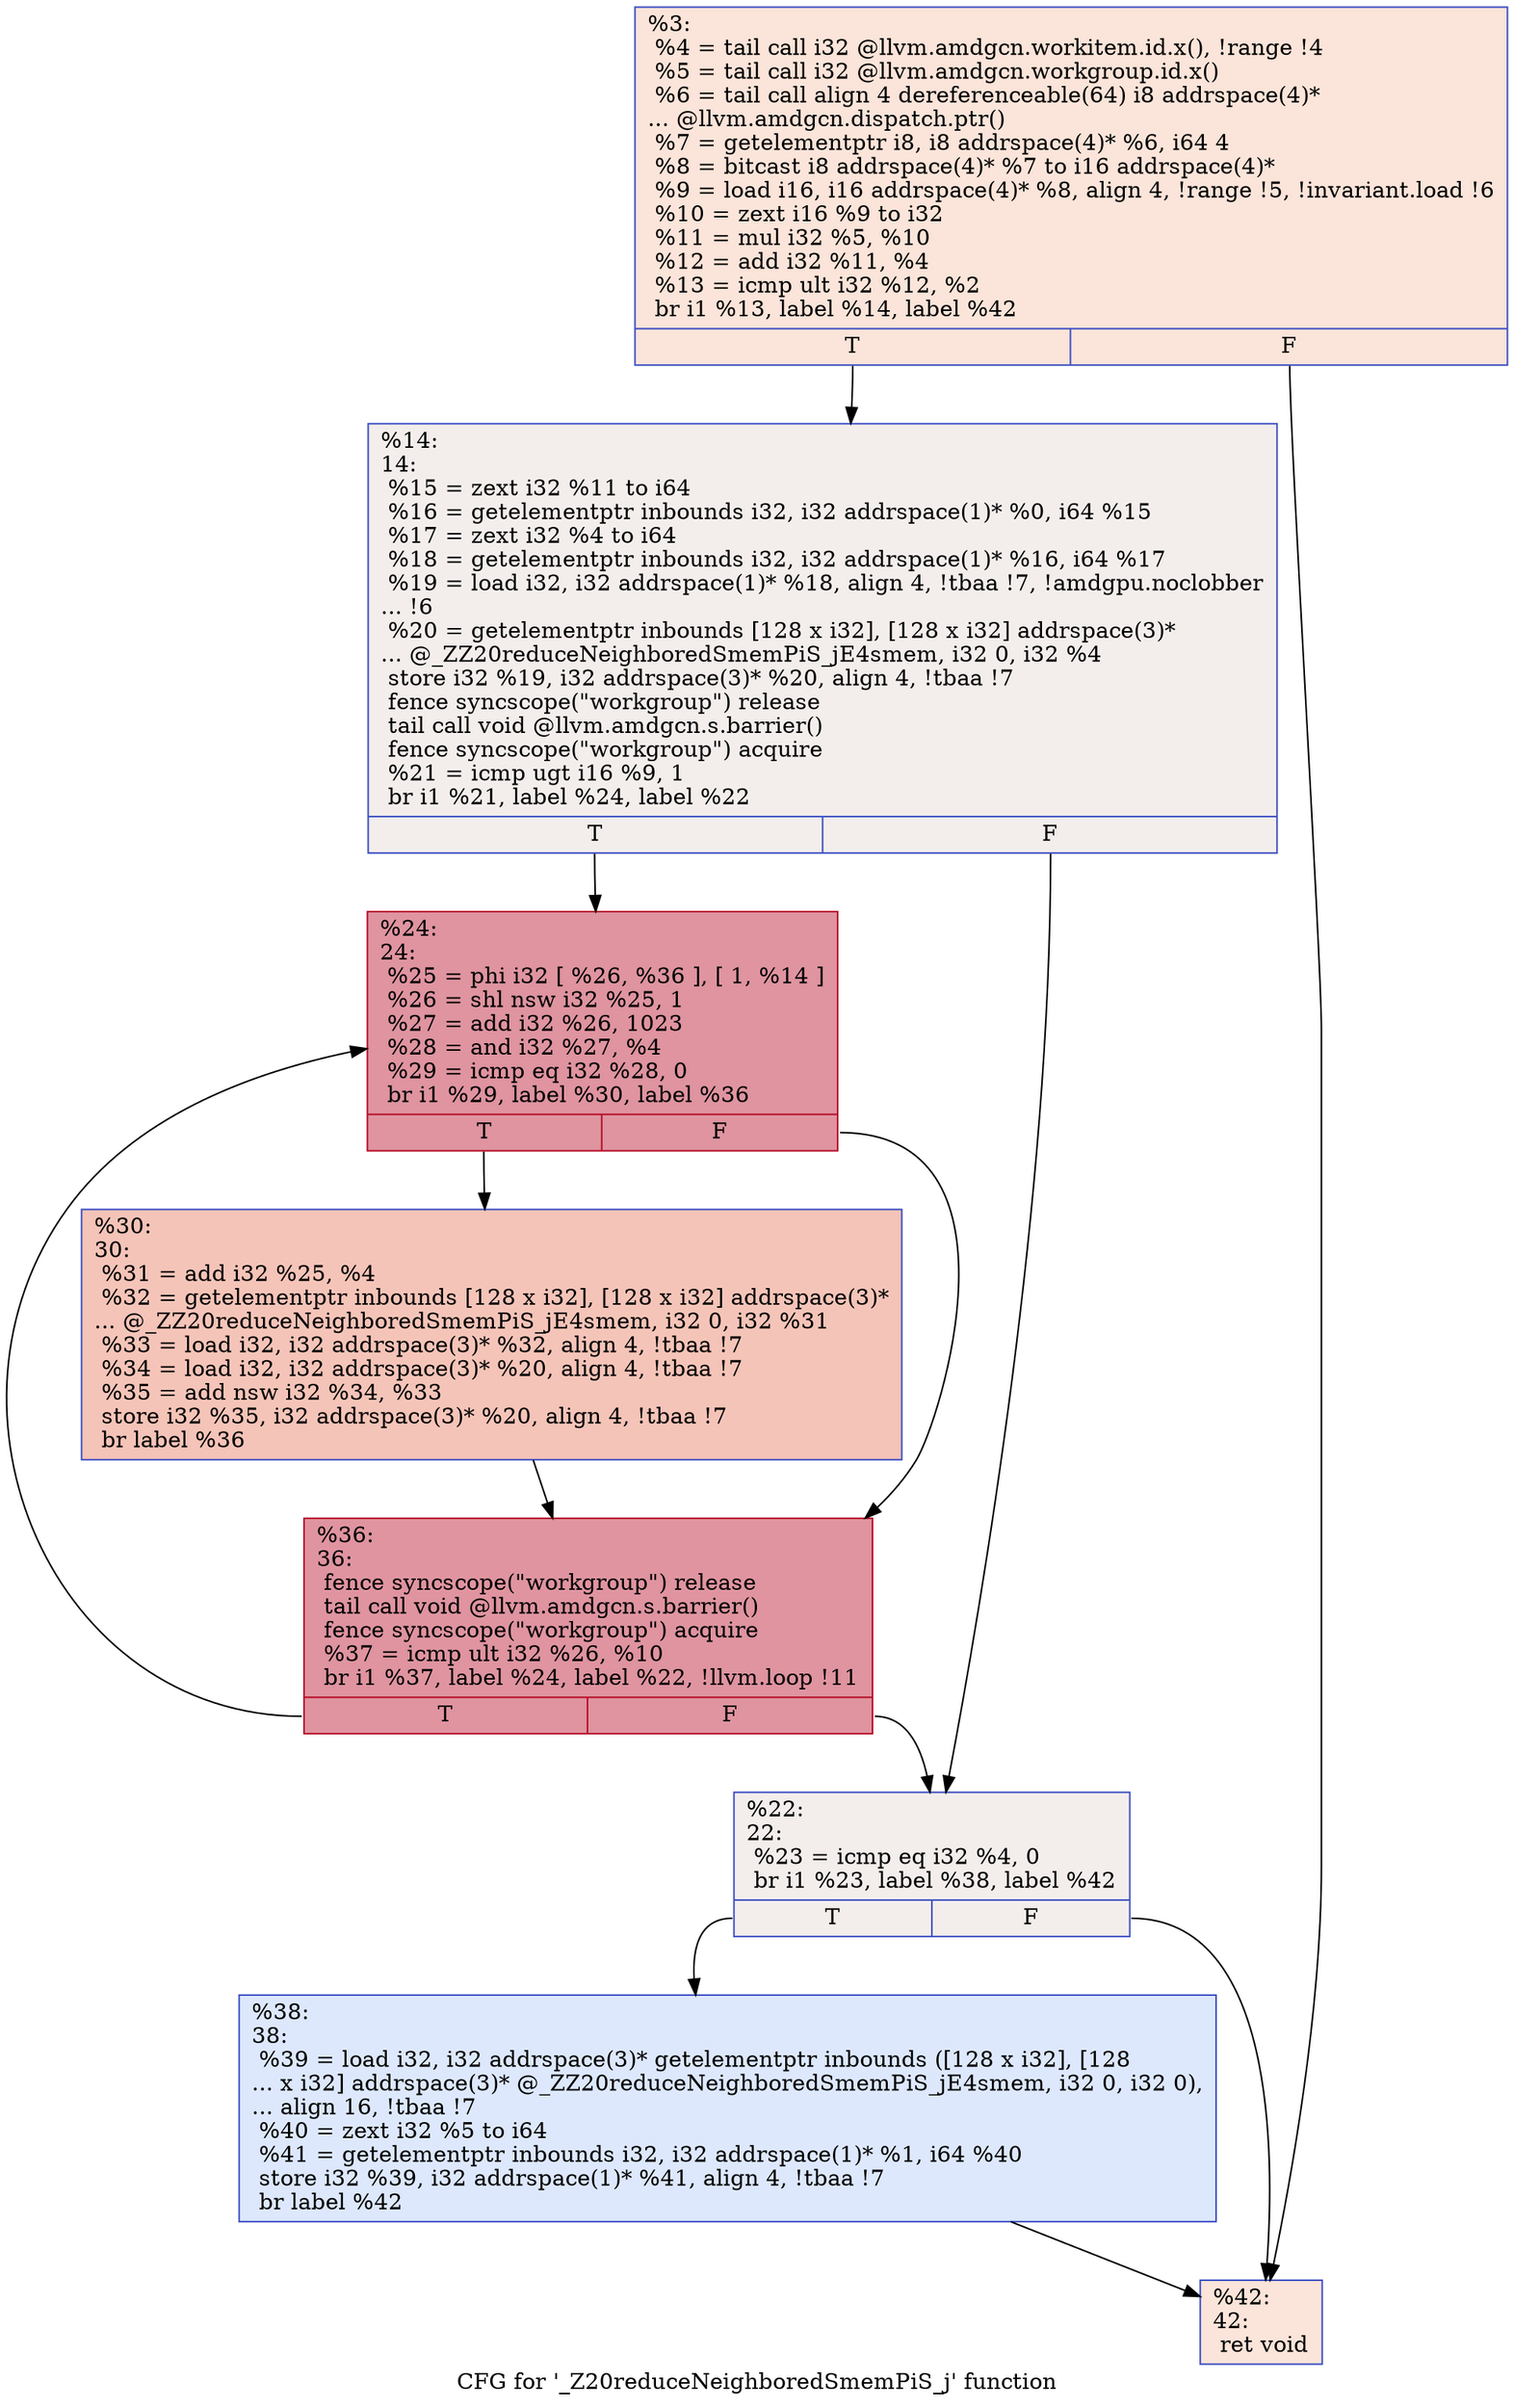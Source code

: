 digraph "CFG for '_Z20reduceNeighboredSmemPiS_j' function" {
	label="CFG for '_Z20reduceNeighboredSmemPiS_j' function";

	Node0x6078350 [shape=record,color="#3d50c3ff", style=filled, fillcolor="#f5c1a970",label="{%3:\l  %4 = tail call i32 @llvm.amdgcn.workitem.id.x(), !range !4\l  %5 = tail call i32 @llvm.amdgcn.workgroup.id.x()\l  %6 = tail call align 4 dereferenceable(64) i8 addrspace(4)*\l... @llvm.amdgcn.dispatch.ptr()\l  %7 = getelementptr i8, i8 addrspace(4)* %6, i64 4\l  %8 = bitcast i8 addrspace(4)* %7 to i16 addrspace(4)*\l  %9 = load i16, i16 addrspace(4)* %8, align 4, !range !5, !invariant.load !6\l  %10 = zext i16 %9 to i32\l  %11 = mul i32 %5, %10\l  %12 = add i32 %11, %4\l  %13 = icmp ult i32 %12, %2\l  br i1 %13, label %14, label %42\l|{<s0>T|<s1>F}}"];
	Node0x6078350:s0 -> Node0x60790e0;
	Node0x6078350:s1 -> Node0x607a2e0;
	Node0x60790e0 [shape=record,color="#3d50c3ff", style=filled, fillcolor="#e3d9d370",label="{%14:\l14:                                               \l  %15 = zext i32 %11 to i64\l  %16 = getelementptr inbounds i32, i32 addrspace(1)* %0, i64 %15\l  %17 = zext i32 %4 to i64\l  %18 = getelementptr inbounds i32, i32 addrspace(1)* %16, i64 %17\l  %19 = load i32, i32 addrspace(1)* %18, align 4, !tbaa !7, !amdgpu.noclobber\l... !6\l  %20 = getelementptr inbounds [128 x i32], [128 x i32] addrspace(3)*\l... @_ZZ20reduceNeighboredSmemPiS_jE4smem, i32 0, i32 %4\l  store i32 %19, i32 addrspace(3)* %20, align 4, !tbaa !7\l  fence syncscope(\"workgroup\") release\l  tail call void @llvm.amdgcn.s.barrier()\l  fence syncscope(\"workgroup\") acquire\l  %21 = icmp ugt i16 %9, 1\l  br i1 %21, label %24, label %22\l|{<s0>T|<s1>F}}"];
	Node0x60790e0:s0 -> Node0x607ba00;
	Node0x60790e0:s1 -> Node0x607ba90;
	Node0x607ba90 [shape=record,color="#3d50c3ff", style=filled, fillcolor="#e3d9d370",label="{%22:\l22:                                               \l  %23 = icmp eq i32 %4, 0\l  br i1 %23, label %38, label %42\l|{<s0>T|<s1>F}}"];
	Node0x607ba90:s0 -> Node0x607bc60;
	Node0x607ba90:s1 -> Node0x607a2e0;
	Node0x607ba00 [shape=record,color="#b70d28ff", style=filled, fillcolor="#b70d2870",label="{%24:\l24:                                               \l  %25 = phi i32 [ %26, %36 ], [ 1, %14 ]\l  %26 = shl nsw i32 %25, 1\l  %27 = add i32 %26, 1023\l  %28 = and i32 %27, %4\l  %29 = icmp eq i32 %28, 0\l  br i1 %29, label %30, label %36\l|{<s0>T|<s1>F}}"];
	Node0x607ba00:s0 -> Node0x607c140;
	Node0x607ba00:s1 -> Node0x607bd90;
	Node0x607c140 [shape=record,color="#3d50c3ff", style=filled, fillcolor="#e97a5f70",label="{%30:\l30:                                               \l  %31 = add i32 %25, %4\l  %32 = getelementptr inbounds [128 x i32], [128 x i32] addrspace(3)*\l... @_ZZ20reduceNeighboredSmemPiS_jE4smem, i32 0, i32 %31\l  %33 = load i32, i32 addrspace(3)* %32, align 4, !tbaa !7\l  %34 = load i32, i32 addrspace(3)* %20, align 4, !tbaa !7\l  %35 = add nsw i32 %34, %33\l  store i32 %35, i32 addrspace(3)* %20, align 4, !tbaa !7\l  br label %36\l}"];
	Node0x607c140 -> Node0x607bd90;
	Node0x607bd90 [shape=record,color="#b70d28ff", style=filled, fillcolor="#b70d2870",label="{%36:\l36:                                               \l  fence syncscope(\"workgroup\") release\l  tail call void @llvm.amdgcn.s.barrier()\l  fence syncscope(\"workgroup\") acquire\l  %37 = icmp ult i32 %26, %10\l  br i1 %37, label %24, label %22, !llvm.loop !11\l|{<s0>T|<s1>F}}"];
	Node0x607bd90:s0 -> Node0x607ba00;
	Node0x607bd90:s1 -> Node0x607ba90;
	Node0x607bc60 [shape=record,color="#3d50c3ff", style=filled, fillcolor="#b2ccfb70",label="{%38:\l38:                                               \l  %39 = load i32, i32 addrspace(3)* getelementptr inbounds ([128 x i32], [128\l... x i32] addrspace(3)* @_ZZ20reduceNeighboredSmemPiS_jE4smem, i32 0, i32 0),\l... align 16, !tbaa !7\l  %40 = zext i32 %5 to i64\l  %41 = getelementptr inbounds i32, i32 addrspace(1)* %1, i64 %40\l  store i32 %39, i32 addrspace(1)* %41, align 4, !tbaa !7\l  br label %42\l}"];
	Node0x607bc60 -> Node0x607a2e0;
	Node0x607a2e0 [shape=record,color="#3d50c3ff", style=filled, fillcolor="#f5c1a970",label="{%42:\l42:                                               \l  ret void\l}"];
}
